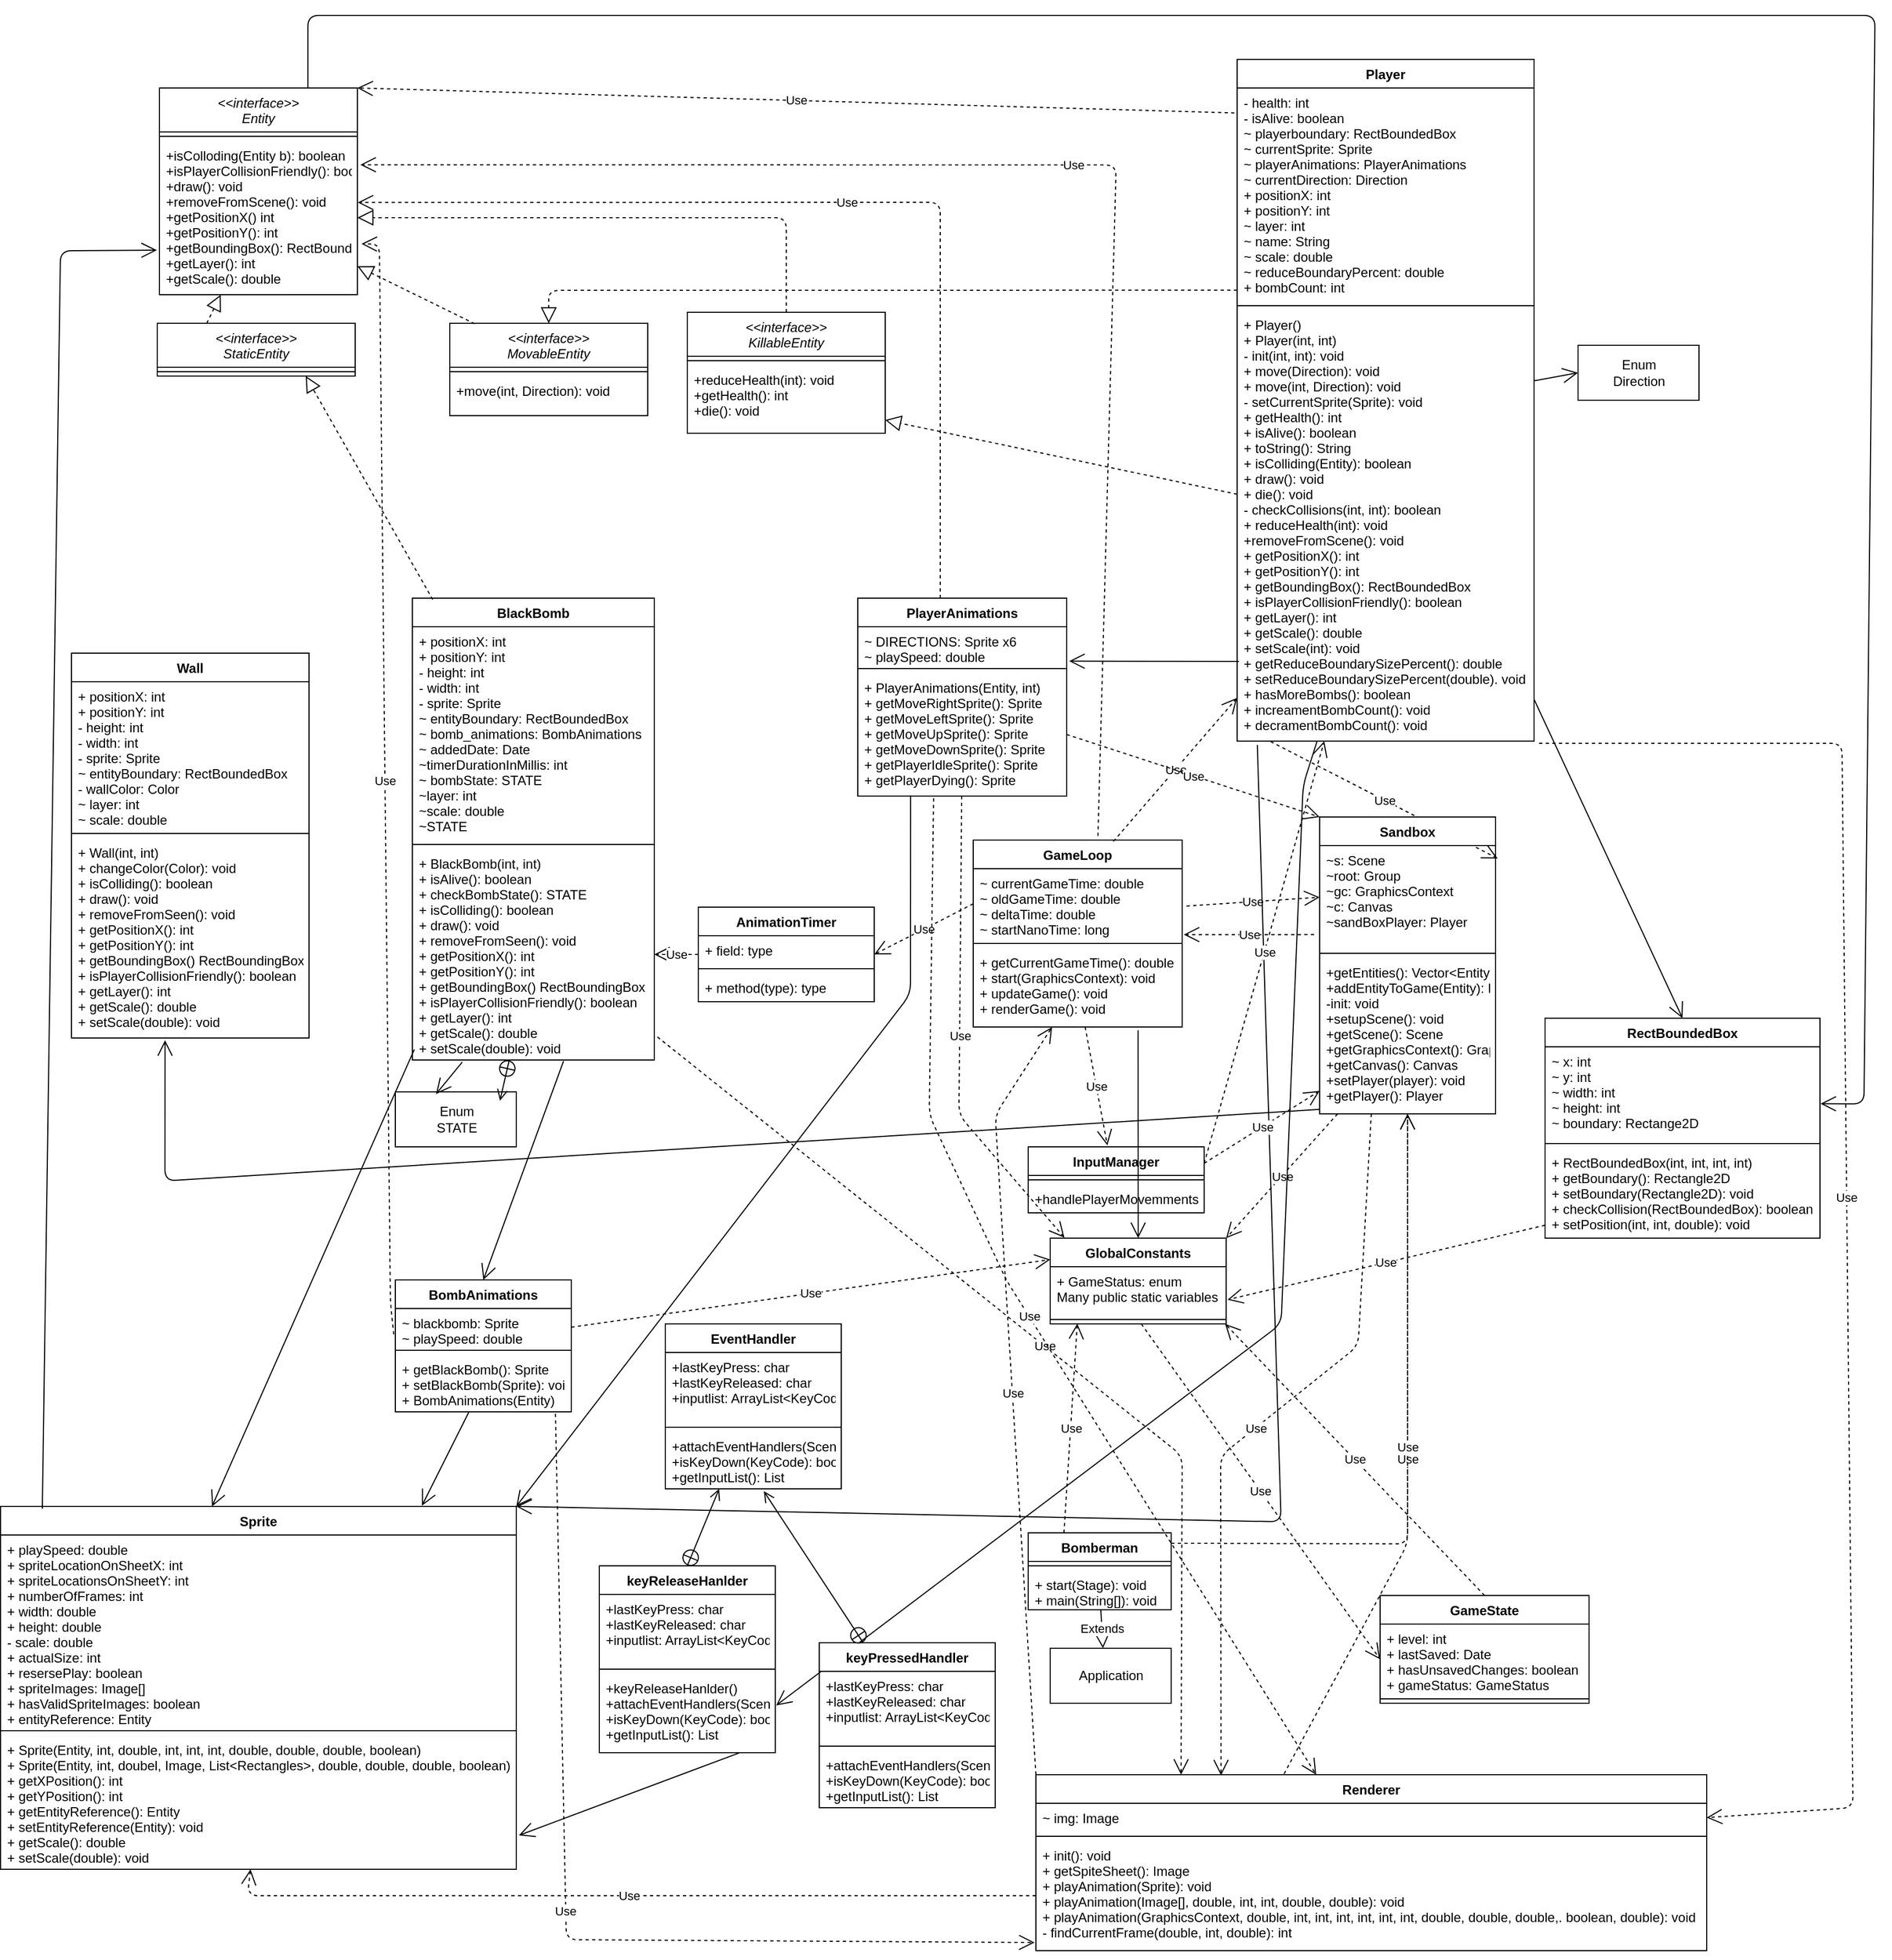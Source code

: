 <mxfile version="14.0.5" type="github">
  <diagram id="0eKhOtUCVPbXM_7ukMfv" name="Page-1">
    <mxGraphModel dx="2858" dy="2258" grid="1" gridSize="10" guides="1" tooltips="1" connect="1" arrows="1" fold="1" page="1" pageScale="1" pageWidth="827" pageHeight="1169" math="0" shadow="0">
      <root>
        <mxCell id="0" />
        <mxCell id="1" parent="0" />
        <mxCell id="uIsWyUHH1M8nKmppdKgK-1" value="GameLoop" style="swimlane;fontStyle=1;align=center;verticalAlign=top;childLayout=stackLayout;horizontal=1;startSize=26;horizontalStack=0;resizeParent=1;resizeParentMax=0;resizeLast=0;collapsible=1;marginBottom=0;" parent="1" vertex="1">
          <mxGeometry x="770" y="-200" width="190" height="170" as="geometry" />
        </mxCell>
        <mxCell id="uIsWyUHH1M8nKmppdKgK-2" value="~ currentGameTime: double&#xa;~ oldGameTime: double&#xa;~ deltaTime: double&#xa;~ startNanoTime: long" style="text;strokeColor=none;fillColor=none;align=left;verticalAlign=top;spacingLeft=4;spacingRight=4;overflow=hidden;rotatable=0;points=[[0,0.5],[1,0.5]];portConstraint=eastwest;" parent="uIsWyUHH1M8nKmppdKgK-1" vertex="1">
          <mxGeometry y="26" width="190" height="64" as="geometry" />
        </mxCell>
        <mxCell id="uIsWyUHH1M8nKmppdKgK-3" value="" style="line;strokeWidth=1;fillColor=none;align=left;verticalAlign=middle;spacingTop=-1;spacingLeft=3;spacingRight=3;rotatable=0;labelPosition=right;points=[];portConstraint=eastwest;" parent="uIsWyUHH1M8nKmppdKgK-1" vertex="1">
          <mxGeometry y="90" width="190" height="8" as="geometry" />
        </mxCell>
        <mxCell id="uIsWyUHH1M8nKmppdKgK-4" value="+ getCurrentGameTime(): double&#xa;+ start(GraphicsContext): void&#xa;+ updateGame(): void&#xa;+ renderGame(): void" style="text;strokeColor=none;fillColor=none;align=left;verticalAlign=top;spacingLeft=4;spacingRight=4;overflow=hidden;rotatable=0;points=[[0,0.5],[1,0.5]];portConstraint=eastwest;" parent="uIsWyUHH1M8nKmppdKgK-1" vertex="1">
          <mxGeometry y="98" width="190" height="72" as="geometry" />
        </mxCell>
        <mxCell id="uIsWyUHH1M8nKmppdKgK-5" value="GameState" style="swimlane;fontStyle=1;align=center;verticalAlign=top;childLayout=stackLayout;horizontal=1;startSize=26;horizontalStack=0;resizeParent=1;resizeParentMax=0;resizeLast=0;collapsible=1;marginBottom=0;" parent="1" vertex="1">
          <mxGeometry x="1140" y="487" width="190" height="98" as="geometry" />
        </mxCell>
        <mxCell id="uIsWyUHH1M8nKmppdKgK-6" value="+ level: int&#xa;+ lastSaved: Date&#xa;+ hasUnsavedChanges: boolean&#xa;+ gameStatus: GameStatus" style="text;strokeColor=none;fillColor=none;align=left;verticalAlign=top;spacingLeft=4;spacingRight=4;overflow=hidden;rotatable=0;points=[[0,0.5],[1,0.5]];portConstraint=eastwest;" parent="uIsWyUHH1M8nKmppdKgK-5" vertex="1">
          <mxGeometry y="26" width="190" height="64" as="geometry" />
        </mxCell>
        <mxCell id="uIsWyUHH1M8nKmppdKgK-7" value="" style="line;strokeWidth=1;fillColor=none;align=left;verticalAlign=middle;spacingTop=-1;spacingLeft=3;spacingRight=3;rotatable=0;labelPosition=right;points=[];portConstraint=eastwest;" parent="uIsWyUHH1M8nKmppdKgK-5" vertex="1">
          <mxGeometry y="90" width="190" height="8" as="geometry" />
        </mxCell>
        <mxCell id="uIsWyUHH1M8nKmppdKgK-9" value="Use" style="endArrow=open;endSize=12;dashed=1;html=1;entryX=0;entryY=0.5;entryDx=0;entryDy=0;" parent="1" source="uIsWyUHH1M8nKmppdKgK-46" target="uIsWyUHH1M8nKmppdKgK-6" edge="1">
          <mxGeometry width="160" relative="1" as="geometry">
            <mxPoint x="490" y="500" as="sourcePoint" />
            <mxPoint x="650" y="500" as="targetPoint" />
          </mxGeometry>
        </mxCell>
        <mxCell id="uIsWyUHH1M8nKmppdKgK-24" value="Use" style="endArrow=open;endSize=12;dashed=1;html=1;entryX=0.45;entryY=-0.023;entryDx=0;entryDy=0;entryPerimeter=0;" parent="1" source="uIsWyUHH1M8nKmppdKgK-4" target="uIsWyUHH1M8nKmppdKgK-20" edge="1">
          <mxGeometry width="160" relative="1" as="geometry">
            <mxPoint x="220" y="500" as="sourcePoint" />
            <mxPoint x="380" y="500" as="targetPoint" />
          </mxGeometry>
        </mxCell>
        <mxCell id="uIsWyUHH1M8nKmppdKgK-30" value="Use" style="endArrow=open;endSize=12;dashed=1;html=1;exitX=0.671;exitY=0.007;exitDx=0;exitDy=0;exitPerimeter=0;" parent="1" source="uIsWyUHH1M8nKmppdKgK-1" target="uIsWyUHH1M8nKmppdKgK-103" edge="1">
          <mxGeometry width="160" relative="1" as="geometry">
            <mxPoint x="900" y="-190" as="sourcePoint" />
            <mxPoint x="350" y="480" as="targetPoint" />
          </mxGeometry>
        </mxCell>
        <mxCell id="uIsWyUHH1M8nKmppdKgK-36" value="Use" style="endArrow=open;endSize=12;dashed=1;html=1;entryX=1.015;entryY=0.156;entryDx=0;entryDy=0;entryPerimeter=0;exitX=0.597;exitY=-0.022;exitDx=0;exitDy=0;exitPerimeter=0;" parent="1" source="uIsWyUHH1M8nKmppdKgK-1" target="E4PDZY1mrTkb0OTGXipR-4" edge="1">
          <mxGeometry width="160" relative="1" as="geometry">
            <mxPoint x="300" y="230" as="sourcePoint" />
            <mxPoint x="609" y="-31" as="targetPoint" />
            <Array as="points">
              <mxPoint x="900" y="-814" />
            </Array>
          </mxGeometry>
        </mxCell>
        <mxCell id="uIsWyUHH1M8nKmppdKgK-37" value="Use" style="endArrow=open;endSize=12;dashed=1;html=1;entryX=0;entryY=0.5;entryDx=0;entryDy=0;" parent="1" target="uIsWyUHH1M8nKmppdKgK-16" edge="1">
          <mxGeometry width="160" relative="1" as="geometry">
            <mxPoint x="964" y="-140" as="sourcePoint" />
            <mxPoint x="900" y="580" as="targetPoint" />
          </mxGeometry>
        </mxCell>
        <mxCell id="uIsWyUHH1M8nKmppdKgK-38" value="BlackBomb" style="swimlane;fontStyle=1;align=center;verticalAlign=top;childLayout=stackLayout;horizontal=1;startSize=26;horizontalStack=0;resizeParent=1;resizeParentMax=0;resizeLast=0;collapsible=1;marginBottom=0;" parent="1" vertex="1">
          <mxGeometry x="260" y="-420" width="220" height="420" as="geometry" />
        </mxCell>
        <mxCell id="uIsWyUHH1M8nKmppdKgK-39" value="+ positionX: int&#xa;+ positionY: int&#xa;- height: int&#xa;- width: int&#xa;- sprite: Sprite&#xa;~ entityBoundary: RectBoundedBox&#xa;~ bomb_animations: BombAnimations&#xa;~ addedDate: Date&#xa;~timerDurationInMillis: int&#xa;~ bombState: STATE&#xa;~layer: int&#xa;~scale: double&#xa;~STATE" style="text;strokeColor=none;fillColor=none;align=left;verticalAlign=top;spacingLeft=4;spacingRight=4;overflow=hidden;rotatable=0;points=[[0,0.5],[1,0.5]];portConstraint=eastwest;" parent="uIsWyUHH1M8nKmppdKgK-38" vertex="1">
          <mxGeometry y="26" width="220" height="194" as="geometry" />
        </mxCell>
        <mxCell id="uIsWyUHH1M8nKmppdKgK-40" value="" style="line;strokeWidth=1;fillColor=none;align=left;verticalAlign=middle;spacingTop=-1;spacingLeft=3;spacingRight=3;rotatable=0;labelPosition=right;points=[];portConstraint=eastwest;" parent="uIsWyUHH1M8nKmppdKgK-38" vertex="1">
          <mxGeometry y="220" width="220" height="8" as="geometry" />
        </mxCell>
        <mxCell id="uIsWyUHH1M8nKmppdKgK-41" value="+ BlackBomb(int, int)&#xa;+ isAlive(): boolean&#xa;+ checkBombState(): STATE&#xa;+ isColliding(): boolean&#xa;+ draw(): void&#xa;+ removeFromSeen(): void&#xa;+ getPositionX(): int&#xa;+ getPositionY(): int&#xa;+ getBoundingBox() RectBoundingBox&#xa;+ isPlayerCollisionFriendly(): boolean&#xa;+ getLayer(): int&#xa;+ getScale(): double&#xa;+ setScale(double): void" style="text;strokeColor=none;fillColor=none;align=left;verticalAlign=top;spacingLeft=4;spacingRight=4;overflow=hidden;rotatable=0;points=[[0,0.5],[1,0.5]];portConstraint=eastwest;" parent="uIsWyUHH1M8nKmppdKgK-38" vertex="1">
          <mxGeometry y="228" width="220" height="192" as="geometry" />
        </mxCell>
        <mxCell id="uIsWyUHH1M8nKmppdKgK-42" value="Use" style="endArrow=open;endSize=12;dashed=1;html=1;exitX=0;exitY=0.5;exitDx=0;exitDy=0;entryX=1;entryY=0.5;entryDx=0;entryDy=0;" parent="1" source="uIsWyUHH1M8nKmppdKgK-10" target="uIsWyUHH1M8nKmppdKgK-41" edge="1">
          <mxGeometry width="160" relative="1" as="geometry">
            <mxPoint x="80" y="540" as="sourcePoint" />
            <mxPoint x="240" y="540" as="targetPoint" />
          </mxGeometry>
        </mxCell>
        <mxCell id="uIsWyUHH1M8nKmppdKgK-55" value="Renderer" style="swimlane;fontStyle=1;align=center;verticalAlign=top;childLayout=stackLayout;horizontal=1;startSize=26;horizontalStack=0;resizeParent=1;resizeParentMax=0;resizeLast=0;collapsible=1;marginBottom=0;" parent="1" vertex="1">
          <mxGeometry x="827" y="650" width="610" height="160" as="geometry" />
        </mxCell>
        <mxCell id="uIsWyUHH1M8nKmppdKgK-56" value="~ img: Image" style="text;strokeColor=none;fillColor=none;align=left;verticalAlign=top;spacingLeft=4;spacingRight=4;overflow=hidden;rotatable=0;points=[[0,0.5],[1,0.5]];portConstraint=eastwest;" parent="uIsWyUHH1M8nKmppdKgK-55" vertex="1">
          <mxGeometry y="26" width="610" height="26" as="geometry" />
        </mxCell>
        <mxCell id="uIsWyUHH1M8nKmppdKgK-57" value="" style="line;strokeWidth=1;fillColor=none;align=left;verticalAlign=middle;spacingTop=-1;spacingLeft=3;spacingRight=3;rotatable=0;labelPosition=right;points=[];portConstraint=eastwest;" parent="uIsWyUHH1M8nKmppdKgK-55" vertex="1">
          <mxGeometry y="52" width="610" height="8" as="geometry" />
        </mxCell>
        <mxCell id="uIsWyUHH1M8nKmppdKgK-58" value="+ init(): void&#xa;+ getSpiteSheet(): Image&#xa;+ playAnimation(Sprite): void&#xa;+ playAnimation(Image[], double, int, int, double, double): void&#xa;+ playAnimation(GraphicsContext, double, int, int, int, int, int, int, double, double, double,. boolean, double): void&#xa;- findCurrentFrame(double, int, double): int" style="text;strokeColor=none;fillColor=none;align=left;verticalAlign=top;spacingLeft=4;spacingRight=4;overflow=hidden;rotatable=0;points=[[0,0.5],[1,0.5]];portConstraint=eastwest;" parent="uIsWyUHH1M8nKmppdKgK-55" vertex="1">
          <mxGeometry y="60" width="610" height="100" as="geometry" />
        </mxCell>
        <mxCell id="uIsWyUHH1M8nKmppdKgK-59" value="Use" style="endArrow=open;endSize=12;dashed=1;html=1;exitX=0.37;exitY=-0.005;exitDx=0;exitDy=0;exitPerimeter=0;" parent="1" source="uIsWyUHH1M8nKmppdKgK-55" target="uIsWyUHH1M8nKmppdKgK-18" edge="1">
          <mxGeometry width="160" relative="1" as="geometry">
            <mxPoint x="970" y="460" as="sourcePoint" />
            <mxPoint x="1130" y="460" as="targetPoint" />
            <Array as="points">
              <mxPoint x="1165" y="440" />
            </Array>
          </mxGeometry>
        </mxCell>
        <mxCell id="uIsWyUHH1M8nKmppdKgK-60" value="Use" style="endArrow=open;endSize=12;dashed=1;html=1;exitX=0;exitY=0;exitDx=0;exitDy=0;" parent="1" source="uIsWyUHH1M8nKmppdKgK-55" target="uIsWyUHH1M8nKmppdKgK-4" edge="1">
          <mxGeometry width="160" relative="1" as="geometry">
            <mxPoint x="310" y="700" as="sourcePoint" />
            <mxPoint x="470" y="700" as="targetPoint" />
            <Array as="points">
              <mxPoint x="790" y="50" />
            </Array>
          </mxGeometry>
        </mxCell>
        <mxCell id="uIsWyUHH1M8nKmppdKgK-61" value="Bomberman" style="swimlane;fontStyle=1;align=center;verticalAlign=top;childLayout=stackLayout;horizontal=1;startSize=26;horizontalStack=0;resizeParent=1;resizeParentMax=0;resizeLast=0;collapsible=1;marginBottom=0;" parent="1" vertex="1">
          <mxGeometry x="820" y="430" width="130" height="70" as="geometry" />
        </mxCell>
        <mxCell id="uIsWyUHH1M8nKmppdKgK-63" value="" style="line;strokeWidth=1;fillColor=none;align=left;verticalAlign=middle;spacingTop=-1;spacingLeft=3;spacingRight=3;rotatable=0;labelPosition=right;points=[];portConstraint=eastwest;" parent="uIsWyUHH1M8nKmppdKgK-61" vertex="1">
          <mxGeometry y="26" width="130" height="8" as="geometry" />
        </mxCell>
        <mxCell id="uIsWyUHH1M8nKmppdKgK-64" value="+ start(Stage): void&#xa;+ main(String[]): void" style="text;strokeColor=none;fillColor=none;align=left;verticalAlign=top;spacingLeft=4;spacingRight=4;overflow=hidden;rotatable=0;points=[[0,0.5],[1,0.5]];portConstraint=eastwest;" parent="uIsWyUHH1M8nKmppdKgK-61" vertex="1">
          <mxGeometry y="34" width="130" height="36" as="geometry" />
        </mxCell>
        <mxCell id="uIsWyUHH1M8nKmppdKgK-65" value="Application" style="html=1;" parent="1" vertex="1">
          <mxGeometry x="840" y="535" width="110" height="50" as="geometry" />
        </mxCell>
        <mxCell id="uIsWyUHH1M8nKmppdKgK-66" value="Extends" style="endArrow=block;endSize=16;endFill=0;html=1;" parent="1" source="uIsWyUHH1M8nKmppdKgK-64" edge="1">
          <mxGeometry width="160" relative="1" as="geometry">
            <mxPoint x="1050" y="200" as="sourcePoint" />
            <mxPoint x="888" y="535" as="targetPoint" />
          </mxGeometry>
        </mxCell>
        <mxCell id="uIsWyUHH1M8nKmppdKgK-67" value="Use" style="endArrow=open;endSize=12;dashed=1;html=1;exitX=1;exitY=0.135;exitDx=0;exitDy=0;exitPerimeter=0;" parent="1" source="uIsWyUHH1M8nKmppdKgK-61" target="uIsWyUHH1M8nKmppdKgK-18" edge="1">
          <mxGeometry width="160" relative="1" as="geometry">
            <mxPoint x="880" y="450" as="sourcePoint" />
            <mxPoint x="1040" y="450" as="targetPoint" />
            <Array as="points">
              <mxPoint x="1165" y="440" />
            </Array>
          </mxGeometry>
        </mxCell>
        <mxCell id="uIsWyUHH1M8nKmppdKgK-68" value="Use" style="endArrow=open;endSize=12;dashed=1;html=1;exitX=0.25;exitY=0;exitDx=0;exitDy=0;entryX=0.154;entryY=0.963;entryDx=0;entryDy=0;entryPerimeter=0;" parent="1" source="uIsWyUHH1M8nKmppdKgK-61" edge="1" target="uIsWyUHH1M8nKmppdKgK-46">
          <mxGeometry width="160" relative="1" as="geometry">
            <mxPoint x="990" y="400" as="sourcePoint" />
            <mxPoint x="870" y="260" as="targetPoint" />
          </mxGeometry>
        </mxCell>
        <mxCell id="uIsWyUHH1M8nKmppdKgK-69" value="BombAnimations" style="swimlane;fontStyle=1;align=center;verticalAlign=top;childLayout=stackLayout;horizontal=1;startSize=26;horizontalStack=0;resizeParent=1;resizeParentMax=0;resizeLast=0;collapsible=1;marginBottom=0;" parent="1" vertex="1">
          <mxGeometry x="244.5" y="200" width="160" height="120" as="geometry" />
        </mxCell>
        <mxCell id="uIsWyUHH1M8nKmppdKgK-70" value="~ blackbomb: Sprite&#xa;~ playSpeed: double" style="text;strokeColor=none;fillColor=none;align=left;verticalAlign=top;spacingLeft=4;spacingRight=4;overflow=hidden;rotatable=0;points=[[0,0.5],[1,0.5]];portConstraint=eastwest;" parent="uIsWyUHH1M8nKmppdKgK-69" vertex="1">
          <mxGeometry y="26" width="160" height="34" as="geometry" />
        </mxCell>
        <mxCell id="uIsWyUHH1M8nKmppdKgK-71" value="" style="line;strokeWidth=1;fillColor=none;align=left;verticalAlign=middle;spacingTop=-1;spacingLeft=3;spacingRight=3;rotatable=0;labelPosition=right;points=[];portConstraint=eastwest;" parent="uIsWyUHH1M8nKmppdKgK-69" vertex="1">
          <mxGeometry y="60" width="160" height="8" as="geometry" />
        </mxCell>
        <mxCell id="uIsWyUHH1M8nKmppdKgK-72" value="+ getBlackBomb(): Sprite&#xa;+ setBlackBomb(Sprite): void&#xa;+ BombAnimations(Entity)" style="text;strokeColor=none;fillColor=none;align=left;verticalAlign=top;spacingLeft=4;spacingRight=4;overflow=hidden;rotatable=0;points=[[0,0.5],[1,0.5]];portConstraint=eastwest;" parent="uIsWyUHH1M8nKmppdKgK-69" vertex="1">
          <mxGeometry y="68" width="160" height="52" as="geometry" />
        </mxCell>
        <mxCell id="uIsWyUHH1M8nKmppdKgK-73" value="Sprite" style="swimlane;fontStyle=1;align=center;verticalAlign=top;childLayout=stackLayout;horizontal=1;startSize=26;horizontalStack=0;resizeParent=1;resizeParentMax=0;resizeLast=0;collapsible=1;marginBottom=0;" parent="1" vertex="1">
          <mxGeometry x="-114.5" y="406" width="469" height="330" as="geometry" />
        </mxCell>
        <mxCell id="uIsWyUHH1M8nKmppdKgK-74" value="+ playSpeed: double&#xa;+ spriteLocationOnSheetX: int&#xa;+ spriteLocationsOnSheetY: int&#xa;+ numberOfFrames: int&#xa;+ width: double&#xa;+ height: double&#xa;- scale: double&#xa;+ actualSize: int&#xa;+ resersePlay: boolean&#xa;+ spriteImages: Image[]&#xa;+ hasValidSpriteImages: boolean&#xa;+ entityReference: Entity" style="text;strokeColor=none;fillColor=none;align=left;verticalAlign=top;spacingLeft=4;spacingRight=4;overflow=hidden;rotatable=0;points=[[0,0.5],[1,0.5]];portConstraint=eastwest;" parent="uIsWyUHH1M8nKmppdKgK-73" vertex="1">
          <mxGeometry y="26" width="469" height="174" as="geometry" />
        </mxCell>
        <mxCell id="uIsWyUHH1M8nKmppdKgK-75" value="" style="line;strokeWidth=1;fillColor=none;align=left;verticalAlign=middle;spacingTop=-1;spacingLeft=3;spacingRight=3;rotatable=0;labelPosition=right;points=[];portConstraint=eastwest;" parent="uIsWyUHH1M8nKmppdKgK-73" vertex="1">
          <mxGeometry y="200" width="469" height="8" as="geometry" />
        </mxCell>
        <mxCell id="uIsWyUHH1M8nKmppdKgK-76" value="+ Sprite(Entity, int, double, int, int, int, double, double, double, boolean)&#xa;+ Sprite(Entity, int, doubel, Image, List&lt;Rectangles&gt;, double, double, double, boolean)&#xa;+ getXPosition(): int&#xa;+ getYPosition(): int&#xa;+ getEntityReference(): Entity&#xa;+ setEntityReference(Entity): void&#xa;+ getScale(): double&#xa;+ setScale(double): void" style="text;strokeColor=none;fillColor=none;align=left;verticalAlign=top;spacingLeft=4;spacingRight=4;overflow=hidden;rotatable=0;points=[[0,0.5],[1,0.5]];portConstraint=eastwest;" parent="uIsWyUHH1M8nKmppdKgK-73" vertex="1">
          <mxGeometry y="208" width="469" height="122" as="geometry" />
        </mxCell>
        <mxCell id="uIsWyUHH1M8nKmppdKgK-77" value="Use" style="endArrow=open;endSize=12;dashed=1;html=1;exitX=0;exitY=0.5;exitDx=0;exitDy=0;" parent="1" source="uIsWyUHH1M8nKmppdKgK-58" target="uIsWyUHH1M8nKmppdKgK-76" edge="1">
          <mxGeometry width="160" relative="1" as="geometry">
            <mxPoint x="400" y="650" as="sourcePoint" />
            <mxPoint x="560" y="650" as="targetPoint" />
            <Array as="points">
              <mxPoint x="110" y="760" />
            </Array>
          </mxGeometry>
        </mxCell>
        <mxCell id="uIsWyUHH1M8nKmppdKgK-78" value="" style="endArrow=open;endFill=1;endSize=12;html=1;entryX=0.817;entryY=-0.002;entryDx=0;entryDy=0;entryPerimeter=0;" parent="1" source="uIsWyUHH1M8nKmppdKgK-72" target="uIsWyUHH1M8nKmppdKgK-73" edge="1">
          <mxGeometry width="160" relative="1" as="geometry">
            <mxPoint x="150" y="690" as="sourcePoint" />
            <mxPoint x="310" y="690" as="targetPoint" />
          </mxGeometry>
        </mxCell>
        <mxCell id="uIsWyUHH1M8nKmppdKgK-79" value="Use" style="endArrow=open;endSize=12;dashed=1;html=1;entryX=1.021;entryY=0.67;entryDx=0;entryDy=0;entryPerimeter=0;exitX=-0.009;exitY=0.691;exitDx=0;exitDy=0;exitPerimeter=0;" parent="1" source="uIsWyUHH1M8nKmppdKgK-70" target="E4PDZY1mrTkb0OTGXipR-4" edge="1">
          <mxGeometry width="160" relative="1" as="geometry">
            <mxPoint x="240" y="245" as="sourcePoint" />
            <mxPoint x="230" y="520" as="targetPoint" />
            <Array as="points">
              <mxPoint x="240" y="220" />
              <mxPoint x="230" y="-742" />
            </Array>
          </mxGeometry>
        </mxCell>
        <mxCell id="uIsWyUHH1M8nKmppdKgK-80" value="Use" style="endArrow=open;endSize=12;dashed=1;html=1;exitX=0.91;exitY=1.033;exitDx=0;exitDy=0;exitPerimeter=0;entryX=-0.002;entryY=0.926;entryDx=0;entryDy=0;entryPerimeter=0;" parent="1" source="uIsWyUHH1M8nKmppdKgK-72" target="uIsWyUHH1M8nKmppdKgK-58" edge="1">
          <mxGeometry width="160" relative="1" as="geometry">
            <mxPoint x="370" y="840" as="sourcePoint" />
            <mxPoint x="530" y="840" as="targetPoint" />
            <Array as="points">
              <mxPoint x="400" y="800" />
            </Array>
          </mxGeometry>
        </mxCell>
        <mxCell id="uIsWyUHH1M8nKmppdKgK-81" value="" style="endArrow=open;endFill=1;endSize=12;html=1;entryX=1;entryY=0;entryDx=0;entryDy=0;exitX=0.068;exitY=1.009;exitDx=0;exitDy=0;exitPerimeter=0;" parent="1" source="uIsWyUHH1M8nKmppdKgK-103" target="uIsWyUHH1M8nKmppdKgK-73" edge="1">
          <mxGeometry width="160" relative="1" as="geometry">
            <mxPoint x="190" y="490" as="sourcePoint" />
            <mxPoint x="350" y="490" as="targetPoint" />
            <Array as="points">
              <mxPoint x="1050" y="420" />
            </Array>
          </mxGeometry>
        </mxCell>
        <mxCell id="uIsWyUHH1M8nKmppdKgK-82" value="Use" style="endArrow=open;endSize=12;dashed=1;html=1;exitX=1;exitY=0.5;exitDx=0;exitDy=0;entryX=0;entryY=0.25;entryDx=0;entryDy=0;" parent="1" source="uIsWyUHH1M8nKmppdKgK-70" target="uIsWyUHH1M8nKmppdKgK-44" edge="1">
          <mxGeometry width="160" relative="1" as="geometry">
            <mxPoint x="20" y="700" as="sourcePoint" />
            <mxPoint x="180" y="700" as="targetPoint" />
          </mxGeometry>
        </mxCell>
        <mxCell id="uIsWyUHH1M8nKmppdKgK-83" value="PlayerAnimations" style="swimlane;fontStyle=1;align=center;verticalAlign=top;childLayout=stackLayout;horizontal=1;startSize=26;horizontalStack=0;resizeParent=1;resizeParentMax=0;resizeLast=0;collapsible=1;marginBottom=0;" parent="1" vertex="1">
          <mxGeometry x="665" y="-420" width="190" height="180" as="geometry" />
        </mxCell>
        <mxCell id="uIsWyUHH1M8nKmppdKgK-84" value="~ DIRECTIONS: Sprite x6&#xa;~ playSpeed: double&#xa;" style="text;strokeColor=none;fillColor=none;align=left;verticalAlign=top;spacingLeft=4;spacingRight=4;overflow=hidden;rotatable=0;points=[[0,0.5],[1,0.5]];portConstraint=eastwest;" parent="uIsWyUHH1M8nKmppdKgK-83" vertex="1">
          <mxGeometry y="26" width="190" height="34" as="geometry" />
        </mxCell>
        <mxCell id="uIsWyUHH1M8nKmppdKgK-85" value="" style="line;strokeWidth=1;fillColor=none;align=left;verticalAlign=middle;spacingTop=-1;spacingLeft=3;spacingRight=3;rotatable=0;labelPosition=right;points=[];portConstraint=eastwest;" parent="uIsWyUHH1M8nKmppdKgK-83" vertex="1">
          <mxGeometry y="60" width="190" height="8" as="geometry" />
        </mxCell>
        <mxCell id="uIsWyUHH1M8nKmppdKgK-86" value="+ PlayerAnimations(Entity, int)&#xa;+ getMoveRightSprite(): Sprite&#xa;+ getMoveLeftSprite(): Sprite&#xa;+ getMoveUpSprite(): Sprite&#xa;+ getMoveDownSprite(): Sprite&#xa;+ getPlayerIdleSprite(): Sprite&#xa;+ getPlayerDying(): Sprite" style="text;strokeColor=none;fillColor=none;align=left;verticalAlign=top;spacingLeft=4;spacingRight=4;overflow=hidden;rotatable=0;points=[[0,0.5],[1,0.5]];portConstraint=eastwest;" parent="uIsWyUHH1M8nKmppdKgK-83" vertex="1">
          <mxGeometry y="68" width="190" height="112" as="geometry" />
        </mxCell>
        <mxCell id="uIsWyUHH1M8nKmppdKgK-88" value="" style="endArrow=open;endFill=1;endSize=12;html=1;exitX=0.253;exitY=0.994;exitDx=0;exitDy=0;exitPerimeter=0;entryX=1;entryY=0;entryDx=0;entryDy=0;" parent="1" source="uIsWyUHH1M8nKmppdKgK-86" target="uIsWyUHH1M8nKmppdKgK-73" edge="1">
          <mxGeometry width="160" relative="1" as="geometry">
            <mxPoint x="550" y="910" as="sourcePoint" />
            <mxPoint x="710" y="910" as="targetPoint" />
            <Array as="points">
              <mxPoint x="713" y="-60" />
            </Array>
          </mxGeometry>
        </mxCell>
        <mxCell id="uIsWyUHH1M8nKmppdKgK-89" value="Use" style="endArrow=open;endSize=12;dashed=1;html=1;entryX=1;entryY=0;entryDx=0;entryDy=0;" parent="1" source="uIsWyUHH1M8nKmppdKgK-18" target="uIsWyUHH1M8nKmppdKgK-44" edge="1">
          <mxGeometry width="160" relative="1" as="geometry">
            <mxPoint x="970" y="810" as="sourcePoint" />
            <mxPoint x="1130" y="810" as="targetPoint" />
          </mxGeometry>
        </mxCell>
        <mxCell id="uIsWyUHH1M8nKmppdKgK-90" value="Use" style="endArrow=open;endSize=12;dashed=1;html=1;exitX=0.395;exitY=0;exitDx=0;exitDy=0;entryX=1.002;entryY=0.401;entryDx=0;entryDy=0;entryPerimeter=0;exitPerimeter=0;" parent="1" source="uIsWyUHH1M8nKmppdKgK-83" target="E4PDZY1mrTkb0OTGXipR-4" edge="1">
          <mxGeometry width="160" relative="1" as="geometry">
            <mxPoint x="570" y="910" as="sourcePoint" />
            <mxPoint x="135" y="143" as="targetPoint" />
            <Array as="points">
              <mxPoint x="740" y="-780" />
            </Array>
          </mxGeometry>
        </mxCell>
        <mxCell id="uIsWyUHH1M8nKmppdKgK-92" value="" style="endArrow=open;endFill=1;endSize=12;html=1;exitX=0.081;exitY=0.006;exitDx=0;exitDy=0;exitPerimeter=0;entryX=-0.013;entryY=0.711;entryDx=0;entryDy=0;entryPerimeter=0;" parent="1" source="uIsWyUHH1M8nKmppdKgK-73" target="E4PDZY1mrTkb0OTGXipR-4" edge="1">
          <mxGeometry width="160" relative="1" as="geometry">
            <mxPoint x="380" y="800" as="sourcePoint" />
            <mxPoint x="590" y="-30" as="targetPoint" />
            <Array as="points">
              <mxPoint x="-60" y="-736" />
            </Array>
          </mxGeometry>
        </mxCell>
        <mxCell id="uIsWyUHH1M8nKmppdKgK-93" value="Enum&lt;br&gt;Direction" style="html=1;" parent="1" vertex="1">
          <mxGeometry x="1320" y="-650" width="110" height="50" as="geometry" />
        </mxCell>
        <mxCell id="uIsWyUHH1M8nKmppdKgK-95" value="RectBoundedBox" style="swimlane;fontStyle=1;align=center;verticalAlign=top;childLayout=stackLayout;horizontal=1;startSize=26;horizontalStack=0;resizeParent=1;resizeParentMax=0;resizeLast=0;collapsible=1;marginBottom=0;" parent="1" vertex="1">
          <mxGeometry x="1290" y="-38" width="250" height="200" as="geometry" />
        </mxCell>
        <mxCell id="uIsWyUHH1M8nKmppdKgK-96" value="~ x: int&#xa;~ y: int&#xa;~ width: int&#xa;~ height: int&#xa;~ boundary: Rectange2D" style="text;strokeColor=none;fillColor=none;align=left;verticalAlign=top;spacingLeft=4;spacingRight=4;overflow=hidden;rotatable=0;points=[[0,0.5],[1,0.5]];portConstraint=eastwest;" parent="uIsWyUHH1M8nKmppdKgK-95" vertex="1">
          <mxGeometry y="26" width="250" height="84" as="geometry" />
        </mxCell>
        <mxCell id="uIsWyUHH1M8nKmppdKgK-97" value="" style="line;strokeWidth=1;fillColor=none;align=left;verticalAlign=middle;spacingTop=-1;spacingLeft=3;spacingRight=3;rotatable=0;labelPosition=right;points=[];portConstraint=eastwest;" parent="uIsWyUHH1M8nKmppdKgK-95" vertex="1">
          <mxGeometry y="110" width="250" height="8" as="geometry" />
        </mxCell>
        <mxCell id="uIsWyUHH1M8nKmppdKgK-98" value="+ RectBoundedBox(int, int, int, int)&#xa;+ getBoundary(): Rectangle2D&#xa;+ setBoundary(Rectangle2D): void&#xa;+ checkCollision(RectBoundedBox): boolean&#xa;+ setPosition(int, int, double): void" style="text;strokeColor=none;fillColor=none;align=left;verticalAlign=top;spacingLeft=4;spacingRight=4;overflow=hidden;rotatable=0;points=[[0,0.5],[1,0.5]];portConstraint=eastwest;" parent="uIsWyUHH1M8nKmppdKgK-95" vertex="1">
          <mxGeometry y="118" width="250" height="82" as="geometry" />
        </mxCell>
        <mxCell id="uIsWyUHH1M8nKmppdKgK-99" value="Use" style="endArrow=open;endSize=12;dashed=1;html=1;entryX=1.008;entryY=0.681;entryDx=0;entryDy=0;entryPerimeter=0;" parent="1" source="uIsWyUHH1M8nKmppdKgK-98" target="uIsWyUHH1M8nKmppdKgK-45" edge="1">
          <mxGeometry width="160" relative="1" as="geometry">
            <mxPoint x="1130" y="190" as="sourcePoint" />
            <mxPoint x="1290" y="190" as="targetPoint" />
          </mxGeometry>
        </mxCell>
        <mxCell id="uIsWyUHH1M8nKmppdKgK-100" value="Player" style="swimlane;fontStyle=1;align=center;verticalAlign=top;childLayout=stackLayout;horizontal=1;startSize=26;horizontalStack=0;resizeParent=1;resizeParentMax=0;resizeLast=0;collapsible=1;marginBottom=0;" parent="1" vertex="1">
          <mxGeometry x="1010" y="-910" width="270" height="620" as="geometry" />
        </mxCell>
        <mxCell id="uIsWyUHH1M8nKmppdKgK-101" value="- health: int&#xa;- isAlive: boolean&#xa;~ playerboundary: RectBoundedBox&#xa;~ currentSprite: Sprite&#xa;~ playerAnimations: PlayerAnimations&#xa;~ currentDirection: Direction&#xa;+ positionX: int&#xa;+ positionY: int&#xa;~ layer: int&#xa;~ name: String&#xa;~ scale: double&#xa;~ reduceBoundaryPercent: double&#xa;+ bombCount: int" style="text;strokeColor=none;fillColor=none;align=left;verticalAlign=top;spacingLeft=4;spacingRight=4;overflow=hidden;rotatable=0;points=[[0,0.5],[1,0.5]];portConstraint=eastwest;" parent="uIsWyUHH1M8nKmppdKgK-100" vertex="1">
          <mxGeometry y="26" width="270" height="194" as="geometry" />
        </mxCell>
        <mxCell id="uIsWyUHH1M8nKmppdKgK-102" value="" style="line;strokeWidth=1;fillColor=none;align=left;verticalAlign=middle;spacingTop=-1;spacingLeft=3;spacingRight=3;rotatable=0;labelPosition=right;points=[];portConstraint=eastwest;" parent="uIsWyUHH1M8nKmppdKgK-100" vertex="1">
          <mxGeometry y="220" width="270" height="8" as="geometry" />
        </mxCell>
        <mxCell id="uIsWyUHH1M8nKmppdKgK-103" value="+ Player()&#xa;+ Player(int, int)&#xa;- init(int, int): void&#xa;+ move(Direction): void&#xa;+ move(int, Direction): void&#xa;- setCurrentSprite(Sprite): void&#xa;+ getHealth(): int&#xa;+ isAlive(): boolean&#xa;+ toString(): String&#xa;+ isColliding(Entity): boolean&#xa;+ draw(): void&#xa;+ die(): void&#xa;- checkCollisions(int, int): boolean&#xa;+ reduceHealth(int): void&#xa;+removeFromScene(): void&#xa;+ getPositionX(): int&#xa;+ getPositionY(): int&#xa;+ getBoundingBox(): RectBoundedBox&#xa;+ isPlayerCollisionFriendly(): boolean&#xa;+ getLayer(): int&#xa;+ getScale(): double&#xa;+ setScale(int): void&#xa;+ getReduceBoundarySizePercent(): double&#xa;+ setReduceBoundarySizePercent(double). void&#xa;+ hasMoreBombs(): boolean&#xa;+ increamentBombCount(): void&#xa;+ decramentBombCount(): void" style="text;strokeColor=none;fillColor=none;align=left;verticalAlign=top;spacingLeft=4;spacingRight=4;overflow=hidden;rotatable=0;points=[[0,0.5],[1,0.5]];portConstraint=eastwest;" parent="uIsWyUHH1M8nKmppdKgK-100" vertex="1">
          <mxGeometry y="228" width="270" height="392" as="geometry" />
        </mxCell>
        <mxCell id="uIsWyUHH1M8nKmppdKgK-107" value="" style="endArrow=block;dashed=1;endFill=0;endSize=12;html=1;" parent="1" source="uIsWyUHH1M8nKmppdKgK-103" target="E4PDZY1mrTkb0OTGXipR-8" edge="1">
          <mxGeometry width="160" relative="1" as="geometry">
            <mxPoint x="786" y="-548" as="sourcePoint" />
            <mxPoint x="670" y="-180" as="targetPoint" />
          </mxGeometry>
        </mxCell>
        <mxCell id="uIsWyUHH1M8nKmppdKgK-108" value="" style="endArrow=block;dashed=1;endFill=0;endSize=12;html=1;exitX=0;exitY=0.948;exitDx=0;exitDy=0;entryX=0.5;entryY=0;entryDx=0;entryDy=0;exitPerimeter=0;" parent="1" source="uIsWyUHH1M8nKmppdKgK-101" target="E4PDZY1mrTkb0OTGXipR-11" edge="1">
          <mxGeometry width="160" relative="1" as="geometry">
            <mxPoint x="710" y="-410" as="sourcePoint" />
            <mxPoint x="384" y="-680" as="targetPoint" />
            <Array as="points">
              <mxPoint x="384" y="-700" />
            </Array>
          </mxGeometry>
        </mxCell>
        <mxCell id="uIsWyUHH1M8nKmppdKgK-109" value="" style="endArrow=open;endFill=1;endSize=12;html=1;entryX=0.5;entryY=0;entryDx=0;entryDy=0;exitX=1;exitY=0.903;exitDx=0;exitDy=0;exitPerimeter=0;" parent="1" source="uIsWyUHH1M8nKmppdKgK-103" target="uIsWyUHH1M8nKmppdKgK-95" edge="1">
          <mxGeometry width="160" relative="1" as="geometry">
            <mxPoint x="690" y="-140" as="sourcePoint" />
            <mxPoint x="850" y="-140" as="targetPoint" />
          </mxGeometry>
        </mxCell>
        <mxCell id="uIsWyUHH1M8nKmppdKgK-110" value="" style="endArrow=open;endFill=1;endSize=12;html=1;exitX=0.795;exitY=1.001;exitDx=0;exitDy=0;exitPerimeter=0;entryX=1.005;entryY=0.747;entryDx=0;entryDy=0;entryPerimeter=0;" parent="1" source="E4PDZY1mrTkb0OTGXipR-36" target="uIsWyUHH1M8nKmppdKgK-76" edge="1">
          <mxGeometry width="160" relative="1" as="geometry">
            <mxPoint x="620" y="-40" as="sourcePoint" />
            <mxPoint x="780" y="-40" as="targetPoint" />
          </mxGeometry>
        </mxCell>
        <mxCell id="uIsWyUHH1M8nKmppdKgK-111" value="" style="endArrow=open;endFill=1;endSize=12;html=1;exitX=0.006;exitY=0.815;exitDx=0;exitDy=0;exitPerimeter=0;entryX=1.012;entryY=0.92;entryDx=0;entryDy=0;entryPerimeter=0;" parent="1" source="uIsWyUHH1M8nKmppdKgK-103" target="uIsWyUHH1M8nKmppdKgK-84" edge="1">
          <mxGeometry width="160" relative="1" as="geometry">
            <mxPoint x="1190" y="520" as="sourcePoint" />
            <mxPoint x="1350" y="520" as="targetPoint" />
          </mxGeometry>
        </mxCell>
        <mxCell id="uIsWyUHH1M8nKmppdKgK-112" value="" style="endArrow=open;endFill=1;endSize=12;html=1;entryX=0;entryY=0.5;entryDx=0;entryDy=0;exitX=1.001;exitY=0.164;exitDx=0;exitDy=0;exitPerimeter=0;" parent="1" source="uIsWyUHH1M8nKmppdKgK-103" target="uIsWyUHH1M8nKmppdKgK-93" edge="1">
          <mxGeometry width="160" relative="1" as="geometry">
            <mxPoint x="780" y="30" as="sourcePoint" />
            <mxPoint x="940" y="30" as="targetPoint" />
          </mxGeometry>
        </mxCell>
        <mxCell id="uIsWyUHH1M8nKmppdKgK-113" value="Use" style="endArrow=open;endSize=12;dashed=1;html=1;exitX=1.017;exitY=1.005;exitDx=0;exitDy=0;exitPerimeter=0;entryX=1;entryY=0.5;entryDx=0;entryDy=0;" parent="1" source="uIsWyUHH1M8nKmppdKgK-103" target="uIsWyUHH1M8nKmppdKgK-56" edge="1">
          <mxGeometry width="160" relative="1" as="geometry">
            <mxPoint x="1300" y="550" as="sourcePoint" />
            <mxPoint x="1460" y="550" as="targetPoint" />
            <Array as="points">
              <mxPoint x="1560" y="-288" />
              <mxPoint x="1570" y="680" />
            </Array>
          </mxGeometry>
        </mxCell>
        <mxCell id="uIsWyUHH1M8nKmppdKgK-114" value="Use" style="endArrow=open;endSize=12;dashed=1;html=1;exitX=0.113;exitY=1.001;exitDx=0;exitDy=0;exitPerimeter=0;entryX=1.012;entryY=0.14;entryDx=0;entryDy=0;entryPerimeter=0;" parent="1" source="uIsWyUHH1M8nKmppdKgK-103" target="uIsWyUHH1M8nKmppdKgK-15" edge="1">
          <mxGeometry width="160" relative="1" as="geometry">
            <mxPoint x="1290" y="530" as="sourcePoint" />
            <mxPoint x="1450" y="530" as="targetPoint" />
          </mxGeometry>
        </mxCell>
        <mxCell id="uIsWyUHH1M8nKmppdKgK-115" value="Use" style="endArrow=open;endSize=12;dashed=1;html=1;entryX=1;entryY=0;entryDx=0;entryDy=0;exitX=-0.009;exitY=0.117;exitDx=0;exitDy=0;exitPerimeter=0;" parent="1" source="uIsWyUHH1M8nKmppdKgK-101" target="E4PDZY1mrTkb0OTGXipR-1" edge="1">
          <mxGeometry width="160" relative="1" as="geometry">
            <mxPoint x="780" y="-890" as="sourcePoint" />
            <mxPoint x="1370" y="500" as="targetPoint" />
          </mxGeometry>
        </mxCell>
        <mxCell id="uIsWyUHH1M8nKmppdKgK-117" value="" style="endArrow=block;dashed=1;endFill=0;endSize=12;html=1;exitX=0.084;exitY=0.003;exitDx=0;exitDy=0;exitPerimeter=0;entryX=0.75;entryY=1;entryDx=0;entryDy=0;" parent="1" source="uIsWyUHH1M8nKmppdKgK-38" target="E4PDZY1mrTkb0OTGXipR-16" edge="1">
          <mxGeometry width="160" relative="1" as="geometry">
            <mxPoint x="90" y="10" as="sourcePoint" />
            <mxPoint x="208" y="-475.509" as="targetPoint" />
          </mxGeometry>
        </mxCell>
        <mxCell id="uIsWyUHH1M8nKmppdKgK-118" value="Enum&lt;br&gt;STATE" style="html=1;" parent="1" vertex="1">
          <mxGeometry x="244.5" y="29" width="110" height="50" as="geometry" />
        </mxCell>
        <mxCell id="uIsWyUHH1M8nKmppdKgK-119" value="" style="endArrow=open;startArrow=circlePlus;endFill=0;startFill=0;endSize=8;html=1;entryX=0.865;entryY=0.16;entryDx=0;entryDy=0;entryPerimeter=0;" parent="1" source="uIsWyUHH1M8nKmppdKgK-41" target="uIsWyUHH1M8nKmppdKgK-118" edge="1">
          <mxGeometry width="160" relative="1" as="geometry">
            <mxPoint x="10" y="260" as="sourcePoint" />
            <mxPoint x="170" y="260" as="targetPoint" />
          </mxGeometry>
        </mxCell>
        <mxCell id="uIsWyUHH1M8nKmppdKgK-120" value="" style="endArrow=open;endFill=1;endSize=12;html=1;exitX=0.008;exitY=0.95;exitDx=0;exitDy=0;exitPerimeter=0;entryX=0.41;entryY=0;entryDx=0;entryDy=0;entryPerimeter=0;" parent="1" source="uIsWyUHH1M8nKmppdKgK-41" target="uIsWyUHH1M8nKmppdKgK-73" edge="1">
          <mxGeometry width="160" relative="1" as="geometry">
            <mxPoint x="400" y="10" as="sourcePoint" />
            <mxPoint x="560" y="10" as="targetPoint" />
          </mxGeometry>
        </mxCell>
        <mxCell id="uIsWyUHH1M8nKmppdKgK-122" value="" style="endArrow=open;endFill=1;endSize=12;html=1;exitX=0.625;exitY=1.005;exitDx=0;exitDy=0;exitPerimeter=0;entryX=0.5;entryY=0;entryDx=0;entryDy=0;" parent="1" source="uIsWyUHH1M8nKmppdKgK-41" target="uIsWyUHH1M8nKmppdKgK-69" edge="1">
          <mxGeometry width="160" relative="1" as="geometry">
            <mxPoint x="290" y="40" as="sourcePoint" />
            <mxPoint x="450" y="40" as="targetPoint" />
          </mxGeometry>
        </mxCell>
        <mxCell id="uIsWyUHH1M8nKmppdKgK-123" value="" style="endArrow=open;endFill=1;endSize=12;html=1;exitX=0.206;exitY=1.01;exitDx=0;exitDy=0;exitPerimeter=0;entryX=0.336;entryY=0.04;entryDx=0;entryDy=0;entryPerimeter=0;" parent="1" source="uIsWyUHH1M8nKmppdKgK-41" target="uIsWyUHH1M8nKmppdKgK-118" edge="1">
          <mxGeometry width="160" relative="1" as="geometry">
            <mxPoint x="30" y="120" as="sourcePoint" />
            <mxPoint x="190" y="120" as="targetPoint" />
          </mxGeometry>
        </mxCell>
        <mxCell id="uIsWyUHH1M8nKmppdKgK-124" value="Use" style="endArrow=open;endSize=12;dashed=1;html=1;exitX=1.013;exitY=0.891;exitDx=0;exitDy=0;exitPerimeter=0;" parent="1" source="uIsWyUHH1M8nKmppdKgK-41" edge="1">
          <mxGeometry width="160" relative="1" as="geometry">
            <mxPoint x="260" y="10" as="sourcePoint" />
            <mxPoint x="959" y="650" as="targetPoint" />
            <Array as="points">
              <mxPoint x="960" y="360" />
            </Array>
          </mxGeometry>
        </mxCell>
        <mxCell id="uIsWyUHH1M8nKmppdKgK-125" value="Wall" style="swimlane;fontStyle=1;align=center;verticalAlign=top;childLayout=stackLayout;horizontal=1;startSize=26;horizontalStack=0;resizeParent=1;resizeParentMax=0;resizeLast=0;collapsible=1;marginBottom=0;" parent="1" vertex="1">
          <mxGeometry x="-50" y="-370" width="216" height="350" as="geometry" />
        </mxCell>
        <mxCell id="uIsWyUHH1M8nKmppdKgK-126" value="+ positionX: int&#xa;+ positionY: int&#xa;- height: int&#xa;- width: int&#xa;- sprite: Sprite&#xa;~ entityBoundary: RectBoundedBox&#xa;- wallColor: Color&#xa;~ layer: int&#xa;~ scale: double" style="text;strokeColor=none;fillColor=none;align=left;verticalAlign=top;spacingLeft=4;spacingRight=4;overflow=hidden;rotatable=0;points=[[0,0.5],[1,0.5]];portConstraint=eastwest;" parent="uIsWyUHH1M8nKmppdKgK-125" vertex="1">
          <mxGeometry y="26" width="216" height="134" as="geometry" />
        </mxCell>
        <mxCell id="uIsWyUHH1M8nKmppdKgK-127" value="" style="line;strokeWidth=1;fillColor=none;align=left;verticalAlign=middle;spacingTop=-1;spacingLeft=3;spacingRight=3;rotatable=0;labelPosition=right;points=[];portConstraint=eastwest;" parent="uIsWyUHH1M8nKmppdKgK-125" vertex="1">
          <mxGeometry y="160" width="216" height="8" as="geometry" />
        </mxCell>
        <mxCell id="uIsWyUHH1M8nKmppdKgK-128" value="+ Wall(int, int)&#xa;+ changeColor(Color): void&#xa;+ isColliding(): boolean&#xa;+ draw(): void&#xa;+ removeFromSeen(): void&#xa;+ getPositionX(): int&#xa;+ getPositionY(): int&#xa;+ getBoundingBox() RectBoundingBox&#xa;+ isPlayerCollisionFriendly(): boolean&#xa;+ getLayer(): int&#xa;+ getScale(): double&#xa;+ setScale(double): void" style="text;strokeColor=none;fillColor=none;align=left;verticalAlign=top;spacingLeft=4;spacingRight=4;overflow=hidden;rotatable=0;points=[[0,0.5],[1,0.5]];portConstraint=eastwest;" parent="uIsWyUHH1M8nKmppdKgK-125" vertex="1">
          <mxGeometry y="168" width="216" height="182" as="geometry" />
        </mxCell>
        <mxCell id="7ZENvp5Visl-uivUpqY_-2" value="Use" style="endArrow=open;endSize=12;dashed=1;html=1;exitX=-0.031;exitY=0.861;exitDx=0;exitDy=0;exitPerimeter=0;entryX=1.008;entryY=0.937;entryDx=0;entryDy=0;entryPerimeter=0;" parent="1" source="uIsWyUHH1M8nKmppdKgK-16" target="uIsWyUHH1M8nKmppdKgK-2" edge="1">
          <mxGeometry width="160" relative="1" as="geometry">
            <mxPoint x="610" y="550" as="sourcePoint" />
            <mxPoint x="770" y="550" as="targetPoint" />
          </mxGeometry>
        </mxCell>
        <mxCell id="7ZENvp5Visl-uivUpqY_-3" value="Use" style="endArrow=open;endSize=12;dashed=1;html=1;entryX=0.276;entryY=0.004;entryDx=0;entryDy=0;entryPerimeter=0;" parent="1" source="uIsWyUHH1M8nKmppdKgK-18" target="uIsWyUHH1M8nKmppdKgK-55" edge="1">
          <mxGeometry width="160" relative="1" as="geometry">
            <mxPoint x="610" y="560" as="sourcePoint" />
            <mxPoint x="980" y="650" as="targetPoint" />
            <Array as="points">
              <mxPoint x="1132" y="49" />
              <mxPoint x="1120" y="260" />
              <mxPoint x="995" y="360" />
            </Array>
          </mxGeometry>
        </mxCell>
        <mxCell id="E4PDZY1mrTkb0OTGXipR-1" value="&lt;&lt;interface&gt;&gt;&#xa;Entity" style="swimlane;fontStyle=2;align=center;verticalAlign=top;childLayout=stackLayout;horizontal=1;startSize=40;horizontalStack=0;resizeParent=1;resizeParentMax=0;resizeLast=0;collapsible=1;marginBottom=0;" parent="1" vertex="1">
          <mxGeometry x="30" y="-884" width="180" height="188" as="geometry" />
        </mxCell>
        <mxCell id="E4PDZY1mrTkb0OTGXipR-3" value="" style="line;strokeWidth=1;fillColor=none;align=left;verticalAlign=middle;spacingTop=-1;spacingLeft=3;spacingRight=3;rotatable=0;labelPosition=right;points=[];portConstraint=eastwest;" parent="E4PDZY1mrTkb0OTGXipR-1" vertex="1">
          <mxGeometry y="40" width="180" height="8" as="geometry" />
        </mxCell>
        <mxCell id="E4PDZY1mrTkb0OTGXipR-4" value="+isColloding(Entity b): boolean&#xa;+isPlayerCollisionFriendly(): boolean&#xa;+draw(): void&#xa;+removeFromScene(): void&#xa;+getPositionX() int&#xa;+getPositionY(): int&#xa;+getBoundingBox(): RectBoundedBox&#xa;+getLayer(): int&#xa;+getScale(): double" style="text;strokeColor=none;fillColor=none;align=left;verticalAlign=top;spacingLeft=4;spacingRight=4;overflow=hidden;rotatable=0;points=[[0,0.5],[1,0.5]];portConstraint=eastwest;" parent="E4PDZY1mrTkb0OTGXipR-1" vertex="1">
          <mxGeometry y="48" width="180" height="140" as="geometry" />
        </mxCell>
        <mxCell id="E4PDZY1mrTkb0OTGXipR-6" value="&lt;&lt;interface&gt;&gt;&#xa;KillableEntity" style="swimlane;fontStyle=2;align=center;verticalAlign=top;childLayout=stackLayout;horizontal=1;startSize=40;horizontalStack=0;resizeParent=1;resizeParentMax=0;resizeLast=0;collapsible=1;marginBottom=0;" parent="1" vertex="1">
          <mxGeometry x="510" y="-680" width="180" height="110" as="geometry" />
        </mxCell>
        <mxCell id="E4PDZY1mrTkb0OTGXipR-7" value="" style="line;strokeWidth=1;fillColor=none;align=left;verticalAlign=middle;spacingTop=-1;spacingLeft=3;spacingRight=3;rotatable=0;labelPosition=right;points=[];portConstraint=eastwest;" parent="E4PDZY1mrTkb0OTGXipR-6" vertex="1">
          <mxGeometry y="40" width="180" height="8" as="geometry" />
        </mxCell>
        <mxCell id="E4PDZY1mrTkb0OTGXipR-8" value="+reduceHealth(int): void&#xa;+getHealth(): int&#xa;+die(): void" style="text;strokeColor=none;fillColor=none;align=left;verticalAlign=top;spacingLeft=4;spacingRight=4;overflow=hidden;rotatable=0;points=[[0,0.5],[1,0.5]];portConstraint=eastwest;" parent="E4PDZY1mrTkb0OTGXipR-6" vertex="1">
          <mxGeometry y="48" width="180" height="62" as="geometry" />
        </mxCell>
        <mxCell id="E4PDZY1mrTkb0OTGXipR-10" value="" style="endArrow=block;dashed=1;endFill=0;endSize=12;html=1;exitX=0.5;exitY=0;exitDx=0;exitDy=0;" parent="1" source="E4PDZY1mrTkb0OTGXipR-6" target="E4PDZY1mrTkb0OTGXipR-4" edge="1">
          <mxGeometry width="160" relative="1" as="geometry">
            <mxPoint x="626" y="-250" as="sourcePoint" />
            <mxPoint x="333.78" y="-336.647" as="targetPoint" />
            <Array as="points">
              <mxPoint x="600" y="-766" />
            </Array>
          </mxGeometry>
        </mxCell>
        <mxCell id="E4PDZY1mrTkb0OTGXipR-11" value="&lt;&lt;interface&gt;&gt;&#xa;MovableEntity" style="swimlane;fontStyle=2;align=center;verticalAlign=top;childLayout=stackLayout;horizontal=1;startSize=40;horizontalStack=0;resizeParent=1;resizeParentMax=0;resizeLast=0;collapsible=1;marginBottom=0;" parent="1" vertex="1">
          <mxGeometry x="294" y="-670" width="180" height="84" as="geometry" />
        </mxCell>
        <mxCell id="E4PDZY1mrTkb0OTGXipR-12" value="" style="line;strokeWidth=1;fillColor=none;align=left;verticalAlign=middle;spacingTop=-1;spacingLeft=3;spacingRight=3;rotatable=0;labelPosition=right;points=[];portConstraint=eastwest;" parent="E4PDZY1mrTkb0OTGXipR-11" vertex="1">
          <mxGeometry y="40" width="180" height="8" as="geometry" />
        </mxCell>
        <mxCell id="E4PDZY1mrTkb0OTGXipR-13" value="+move(int, Direction): void" style="text;strokeColor=none;fillColor=none;align=left;verticalAlign=top;spacingLeft=4;spacingRight=4;overflow=hidden;rotatable=0;points=[[0,0.5],[1,0.5]];portConstraint=eastwest;" parent="E4PDZY1mrTkb0OTGXipR-11" vertex="1">
          <mxGeometry y="48" width="180" height="36" as="geometry" />
        </mxCell>
        <mxCell id="E4PDZY1mrTkb0OTGXipR-15" value="" style="endArrow=block;dashed=1;endFill=0;endSize=12;html=1;exitX=0.126;exitY=0.005;exitDx=0;exitDy=0;exitPerimeter=0;" parent="1" source="E4PDZY1mrTkb0OTGXipR-11" target="E4PDZY1mrTkb0OTGXipR-4" edge="1">
          <mxGeometry width="160" relative="1" as="geometry">
            <mxPoint x="1076.22" y="-234.968" as="sourcePoint" />
            <mxPoint x="820" y="-281.615" as="targetPoint" />
          </mxGeometry>
        </mxCell>
        <mxCell id="E4PDZY1mrTkb0OTGXipR-16" value="&lt;&lt;interface&gt;&gt;&#xa;StaticEntity" style="swimlane;fontStyle=2;align=center;verticalAlign=top;childLayout=stackLayout;horizontal=1;startSize=40;horizontalStack=0;resizeParent=1;resizeParentMax=0;resizeLast=0;collapsible=1;marginBottom=0;" parent="1" vertex="1">
          <mxGeometry x="28" y="-670" width="180" height="48" as="geometry" />
        </mxCell>
        <mxCell id="E4PDZY1mrTkb0OTGXipR-17" value="" style="line;strokeWidth=1;fillColor=none;align=left;verticalAlign=middle;spacingTop=-1;spacingLeft=3;spacingRight=3;rotatable=0;labelPosition=right;points=[];portConstraint=eastwest;" parent="E4PDZY1mrTkb0OTGXipR-16" vertex="1">
          <mxGeometry y="40" width="180" height="8" as="geometry" />
        </mxCell>
        <mxCell id="E4PDZY1mrTkb0OTGXipR-19" value="" style="endArrow=block;dashed=1;endFill=0;endSize=12;html=1;exitX=0.25;exitY=0;exitDx=0;exitDy=0;" parent="1" source="E4PDZY1mrTkb0OTGXipR-16" target="E4PDZY1mrTkb0OTGXipR-4" edge="1">
          <mxGeometry width="160" relative="1" as="geometry">
            <mxPoint x="517.12" y="-350.176" as="sourcePoint" />
            <mxPoint x="560" y="-200" as="targetPoint" />
          </mxGeometry>
        </mxCell>
        <mxCell id="E4PDZY1mrTkb0OTGXipR-21" value="Use" style="endArrow=open;endSize=12;dashed=1;html=1;exitX=1;exitY=0.25;exitDx=0;exitDy=0;" parent="1" source="uIsWyUHH1M8nKmppdKgK-20" target="uIsWyUHH1M8nKmppdKgK-103" edge="1">
          <mxGeometry width="160" relative="1" as="geometry">
            <mxPoint x="620" y="930" as="sourcePoint" />
            <mxPoint x="551.76" y="81.704" as="targetPoint" />
            <Array as="points" />
          </mxGeometry>
        </mxCell>
        <mxCell id="uIsWyUHH1M8nKmppdKgK-15" value="Sandbox" style="swimlane;fontStyle=1;align=center;verticalAlign=top;childLayout=stackLayout;horizontal=1;startSize=26;horizontalStack=0;resizeParent=1;resizeParentMax=0;resizeLast=0;collapsible=1;marginBottom=0;" parent="1" vertex="1">
          <mxGeometry x="1085" y="-221" width="160" height="270" as="geometry" />
        </mxCell>
        <mxCell id="uIsWyUHH1M8nKmppdKgK-16" value="~s: Scene&#xa;~root: Group&#xa;~gc: GraphicsContext&#xa;~c: Canvas&#xa;~sandBoxPlayer: Player&#xa;" style="text;strokeColor=none;fillColor=none;align=left;verticalAlign=top;spacingLeft=4;spacingRight=4;overflow=hidden;rotatable=0;points=[[0,0.5],[1,0.5]];portConstraint=eastwest;" parent="uIsWyUHH1M8nKmppdKgK-15" vertex="1">
          <mxGeometry y="26" width="160" height="94" as="geometry" />
        </mxCell>
        <mxCell id="uIsWyUHH1M8nKmppdKgK-17" value="" style="line;strokeWidth=1;fillColor=none;align=left;verticalAlign=middle;spacingTop=-1;spacingLeft=3;spacingRight=3;rotatable=0;labelPosition=right;points=[];portConstraint=eastwest;" parent="uIsWyUHH1M8nKmppdKgK-15" vertex="1">
          <mxGeometry y="120" width="160" height="8" as="geometry" />
        </mxCell>
        <mxCell id="uIsWyUHH1M8nKmppdKgK-18" value="+getEntities(): Vector&lt;Entity&gt;&#xa;+addEntityToGame(Entity): boolean&#xa;-init: void&#xa;+setupScene(): void&#xa;+getScene(): Scene&#xa;+getGraphicsContext(): GraphicsContext&#xa;+getCanvas(): Canvas&#xa;+setPlayer(player): void&#xa;+getPlayer(): Player&#xa;" style="text;strokeColor=none;fillColor=none;align=left;verticalAlign=top;spacingLeft=4;spacingRight=4;overflow=hidden;rotatable=0;points=[[0,0.5],[1,0.5]];portConstraint=eastwest;" parent="uIsWyUHH1M8nKmppdKgK-15" vertex="1">
          <mxGeometry y="128" width="160" height="142" as="geometry" />
        </mxCell>
        <mxCell id="E4PDZY1mrTkb0OTGXipR-27" value="Use" style="endArrow=open;endSize=12;dashed=1;html=1;exitX=1;exitY=0.5;exitDx=0;exitDy=0;entryX=0;entryY=0;entryDx=0;entryDy=0;" parent="1" source="uIsWyUHH1M8nKmppdKgK-86" target="uIsWyUHH1M8nKmppdKgK-15" edge="1">
          <mxGeometry width="160" relative="1" as="geometry">
            <mxPoint x="730" y="-370" as="sourcePoint" />
            <mxPoint x="1100" y="-200" as="targetPoint" />
          </mxGeometry>
        </mxCell>
        <mxCell id="uIsWyUHH1M8nKmppdKgK-20" value="InputManager" style="swimlane;fontStyle=1;align=center;verticalAlign=top;childLayout=stackLayout;horizontal=1;startSize=26;horizontalStack=0;resizeParent=1;resizeParentMax=0;resizeLast=0;collapsible=1;marginBottom=0;" parent="1" vertex="1">
          <mxGeometry x="820" y="79" width="160" height="60" as="geometry" />
        </mxCell>
        <mxCell id="uIsWyUHH1M8nKmppdKgK-22" value="" style="line;strokeWidth=1;fillColor=none;align=left;verticalAlign=middle;spacingTop=-1;spacingLeft=3;spacingRight=3;rotatable=0;labelPosition=right;points=[];portConstraint=eastwest;" parent="uIsWyUHH1M8nKmppdKgK-20" vertex="1">
          <mxGeometry y="26" width="160" height="8" as="geometry" />
        </mxCell>
        <mxCell id="uIsWyUHH1M8nKmppdKgK-23" value="+handlePlayerMovemments(): void&#xa;" style="text;strokeColor=none;fillColor=none;align=left;verticalAlign=top;spacingLeft=4;spacingRight=4;overflow=hidden;rotatable=0;points=[[0,0.5],[1,0.5]];portConstraint=eastwest;" parent="uIsWyUHH1M8nKmppdKgK-20" vertex="1">
          <mxGeometry y="34" width="160" height="26" as="geometry" />
        </mxCell>
        <mxCell id="uIsWyUHH1M8nKmppdKgK-10" value="AnimationTimer" style="swimlane;fontStyle=1;align=center;verticalAlign=top;childLayout=stackLayout;horizontal=1;startSize=26;horizontalStack=0;resizeParent=1;resizeParentMax=0;resizeLast=0;collapsible=1;marginBottom=0;" parent="1" vertex="1">
          <mxGeometry x="520" y="-139" width="160" height="86" as="geometry" />
        </mxCell>
        <mxCell id="uIsWyUHH1M8nKmppdKgK-11" value="+ field: type" style="text;strokeColor=none;fillColor=none;align=left;verticalAlign=top;spacingLeft=4;spacingRight=4;overflow=hidden;rotatable=0;points=[[0,0.5],[1,0.5]];portConstraint=eastwest;" parent="uIsWyUHH1M8nKmppdKgK-10" vertex="1">
          <mxGeometry y="26" width="160" height="26" as="geometry" />
        </mxCell>
        <mxCell id="uIsWyUHH1M8nKmppdKgK-12" value="" style="line;strokeWidth=1;fillColor=none;align=left;verticalAlign=middle;spacingTop=-1;spacingLeft=3;spacingRight=3;rotatable=0;labelPosition=right;points=[];portConstraint=eastwest;" parent="uIsWyUHH1M8nKmppdKgK-10" vertex="1">
          <mxGeometry y="52" width="160" height="8" as="geometry" />
        </mxCell>
        <mxCell id="uIsWyUHH1M8nKmppdKgK-13" value="+ method(type): type" style="text;strokeColor=none;fillColor=none;align=left;verticalAlign=top;spacingLeft=4;spacingRight=4;overflow=hidden;rotatable=0;points=[[0,0.5],[1,0.5]];portConstraint=eastwest;" parent="uIsWyUHH1M8nKmppdKgK-10" vertex="1">
          <mxGeometry y="60" width="160" height="26" as="geometry" />
        </mxCell>
        <mxCell id="E4PDZY1mrTkb0OTGXipR-29" value="Use" style="endArrow=open;endSize=12;dashed=1;html=1;exitX=0;exitY=0.5;exitDx=0;exitDy=0;entryX=1;entryY=0.5;entryDx=0;entryDy=0;" parent="1" source="uIsWyUHH1M8nKmppdKgK-2" target="uIsWyUHH1M8nKmppdKgK-10" edge="1">
          <mxGeometry width="160" relative="1" as="geometry">
            <mxPoint x="800" y="-162.0" as="sourcePoint" />
            <mxPoint x="480" y="-96" as="targetPoint" />
          </mxGeometry>
        </mxCell>
        <mxCell id="E4PDZY1mrTkb0OTGXipR-31" value="EventHandler" style="swimlane;fontStyle=1;align=center;verticalAlign=top;childLayout=stackLayout;horizontal=1;startSize=26;horizontalStack=0;resizeParent=1;resizeParentMax=0;resizeLast=0;collapsible=1;marginBottom=0;" parent="1" vertex="1">
          <mxGeometry x="490" y="240" width="160" height="150" as="geometry" />
        </mxCell>
        <mxCell id="E4PDZY1mrTkb0OTGXipR-32" value="+lastKeyPress: char&#xa;+lastKeyReleased: char&#xa;+inputlist: ArrayList&lt;KeyCode&gt;&#xa;" style="text;strokeColor=none;fillColor=none;align=left;verticalAlign=top;spacingLeft=4;spacingRight=4;overflow=hidden;rotatable=0;points=[[0,0.5],[1,0.5]];portConstraint=eastwest;" parent="E4PDZY1mrTkb0OTGXipR-31" vertex="1">
          <mxGeometry y="26" width="160" height="64" as="geometry" />
        </mxCell>
        <mxCell id="E4PDZY1mrTkb0OTGXipR-33" value="" style="line;strokeWidth=1;fillColor=none;align=left;verticalAlign=middle;spacingTop=-1;spacingLeft=3;spacingRight=3;rotatable=0;labelPosition=right;points=[];portConstraint=eastwest;" parent="E4PDZY1mrTkb0OTGXipR-31" vertex="1">
          <mxGeometry y="90" width="160" height="8" as="geometry" />
        </mxCell>
        <mxCell id="E4PDZY1mrTkb0OTGXipR-34" value="+attachEventHandlers(Scene): void&#xa;+isKeyDown(KeyCode): boolean&#xa;+getInputList(): List&#xa;" style="text;strokeColor=none;fillColor=none;align=left;verticalAlign=top;spacingLeft=4;spacingRight=4;overflow=hidden;rotatable=0;points=[[0,0.5],[1,0.5]];portConstraint=eastwest;" parent="E4PDZY1mrTkb0OTGXipR-31" vertex="1">
          <mxGeometry y="98" width="160" height="52" as="geometry" />
        </mxCell>
        <mxCell id="E4PDZY1mrTkb0OTGXipR-36" value="keyReleaseHanlder" style="swimlane;fontStyle=1;align=center;verticalAlign=top;childLayout=stackLayout;horizontal=1;startSize=26;horizontalStack=0;resizeParent=1;resizeParentMax=0;resizeLast=0;collapsible=1;marginBottom=0;" parent="1" vertex="1">
          <mxGeometry x="430" y="460" width="160" height="170" as="geometry" />
        </mxCell>
        <mxCell id="E4PDZY1mrTkb0OTGXipR-37" value="+lastKeyPress: char&#xa;+lastKeyReleased: char&#xa;+inputlist: ArrayList&lt;KeyCode&gt;&#xa;" style="text;strokeColor=none;fillColor=none;align=left;verticalAlign=top;spacingLeft=4;spacingRight=4;overflow=hidden;rotatable=0;points=[[0,0.5],[1,0.5]];portConstraint=eastwest;" parent="E4PDZY1mrTkb0OTGXipR-36" vertex="1">
          <mxGeometry y="26" width="160" height="64" as="geometry" />
        </mxCell>
        <mxCell id="E4PDZY1mrTkb0OTGXipR-38" value="" style="line;strokeWidth=1;fillColor=none;align=left;verticalAlign=middle;spacingTop=-1;spacingLeft=3;spacingRight=3;rotatable=0;labelPosition=right;points=[];portConstraint=eastwest;" parent="E4PDZY1mrTkb0OTGXipR-36" vertex="1">
          <mxGeometry y="90" width="160" height="8" as="geometry" />
        </mxCell>
        <mxCell id="E4PDZY1mrTkb0OTGXipR-39" value="+keyReleaseHanlder()&#xa;+attachEventHandlers(Scene): void&#xa;+isKeyDown(KeyCode): boolean&#xa;+getInputList(): List&#xa;" style="text;strokeColor=none;fillColor=none;align=left;verticalAlign=top;spacingLeft=4;spacingRight=4;overflow=hidden;rotatable=0;points=[[0,0.5],[1,0.5]];portConstraint=eastwest;" parent="E4PDZY1mrTkb0OTGXipR-36" vertex="1">
          <mxGeometry y="98" width="160" height="72" as="geometry" />
        </mxCell>
        <mxCell id="E4PDZY1mrTkb0OTGXipR-40" value="" style="endArrow=open;endFill=1;endSize=12;html=1;entryX=1.005;entryY=0.747;entryDx=0;entryDy=0;entryPerimeter=0;" parent="1" source="uIsWyUHH1M8nKmppdKgK-103" target="E4PDZY1mrTkb0OTGXipR-36" edge="1">
          <mxGeometry width="160" relative="1" as="geometry">
            <mxPoint x="1040" y="-280" as="sourcePoint" />
            <mxPoint x="356.845" y="705.134" as="targetPoint" />
            <Array as="points">
              <mxPoint x="1070" y="-250" />
              <mxPoint x="1050" y="240" />
            </Array>
          </mxGeometry>
        </mxCell>
        <mxCell id="E4PDZY1mrTkb0OTGXipR-41" value="" style="endArrow=open;startArrow=circlePlus;endFill=0;startFill=0;endSize=8;html=1;exitX=0.5;exitY=0;exitDx=0;exitDy=0;" parent="1" source="E4PDZY1mrTkb0OTGXipR-36" target="E4PDZY1mrTkb0OTGXipR-31" edge="1">
          <mxGeometry width="160" relative="1" as="geometry">
            <mxPoint x="358.093" y="10.0" as="sourcePoint" />
            <mxPoint x="349.65" y="47" as="targetPoint" />
          </mxGeometry>
        </mxCell>
        <mxCell id="E4PDZY1mrTkb0OTGXipR-43" value="keyPressedHandler" style="swimlane;fontStyle=1;align=center;verticalAlign=top;childLayout=stackLayout;horizontal=1;startSize=26;horizontalStack=0;resizeParent=1;resizeParentMax=0;resizeLast=0;collapsible=1;marginBottom=0;" parent="1" vertex="1">
          <mxGeometry x="630" y="530" width="160" height="150" as="geometry" />
        </mxCell>
        <mxCell id="E4PDZY1mrTkb0OTGXipR-44" value="+lastKeyPress: char&#xa;+lastKeyReleased: char&#xa;+inputlist: ArrayList&lt;KeyCode&gt;&#xa;" style="text;strokeColor=none;fillColor=none;align=left;verticalAlign=top;spacingLeft=4;spacingRight=4;overflow=hidden;rotatable=0;points=[[0,0.5],[1,0.5]];portConstraint=eastwest;" parent="E4PDZY1mrTkb0OTGXipR-43" vertex="1">
          <mxGeometry y="26" width="160" height="64" as="geometry" />
        </mxCell>
        <mxCell id="E4PDZY1mrTkb0OTGXipR-45" value="" style="line;strokeWidth=1;fillColor=none;align=left;verticalAlign=middle;spacingTop=-1;spacingLeft=3;spacingRight=3;rotatable=0;labelPosition=right;points=[];portConstraint=eastwest;" parent="E4PDZY1mrTkb0OTGXipR-43" vertex="1">
          <mxGeometry y="90" width="160" height="8" as="geometry" />
        </mxCell>
        <mxCell id="E4PDZY1mrTkb0OTGXipR-46" value="+attachEventHandlers(Scene): void&#xa;+isKeyDown(KeyCode): boolean&#xa;+getInputList(): List&#xa;" style="text;strokeColor=none;fillColor=none;align=left;verticalAlign=top;spacingLeft=4;spacingRight=4;overflow=hidden;rotatable=0;points=[[0,0.5],[1,0.5]];portConstraint=eastwest;" parent="E4PDZY1mrTkb0OTGXipR-43" vertex="1">
          <mxGeometry y="98" width="160" height="52" as="geometry" />
        </mxCell>
        <mxCell id="E4PDZY1mrTkb0OTGXipR-47" value="" style="endArrow=open;startArrow=circlePlus;endFill=0;startFill=0;endSize=8;html=1;exitX=0.25;exitY=0;exitDx=0;exitDy=0;entryX=0.56;entryY=1.042;entryDx=0;entryDy=0;entryPerimeter=0;" parent="1" source="E4PDZY1mrTkb0OTGXipR-43" target="E4PDZY1mrTkb0OTGXipR-34" edge="1">
          <mxGeometry width="160" relative="1" as="geometry">
            <mxPoint x="660" y="520" as="sourcePoint" />
            <mxPoint x="536" y="420" as="targetPoint" />
          </mxGeometry>
        </mxCell>
        <mxCell id="uIsWyUHH1M8nKmppdKgK-44" value="GlobalConstants" style="swimlane;fontStyle=1;align=center;verticalAlign=top;childLayout=stackLayout;horizontal=1;startSize=26;horizontalStack=0;resizeParent=1;resizeParentMax=0;resizeLast=0;collapsible=1;marginBottom=0;" parent="1" vertex="1">
          <mxGeometry x="840" y="162" width="160" height="78" as="geometry" />
        </mxCell>
        <mxCell id="uIsWyUHH1M8nKmppdKgK-45" value="+ GameStatus: enum&#xa;Many public static variables" style="text;strokeColor=none;fillColor=none;align=left;verticalAlign=top;spacingLeft=4;spacingRight=4;overflow=hidden;rotatable=0;points=[[0,0.5],[1,0.5]];portConstraint=eastwest;" parent="uIsWyUHH1M8nKmppdKgK-44" vertex="1">
          <mxGeometry y="26" width="160" height="44" as="geometry" />
        </mxCell>
        <mxCell id="uIsWyUHH1M8nKmppdKgK-46" value="" style="line;strokeWidth=1;fillColor=none;align=left;verticalAlign=middle;spacingTop=-1;spacingLeft=3;spacingRight=3;rotatable=0;labelPosition=right;points=[];portConstraint=eastwest;" parent="uIsWyUHH1M8nKmppdKgK-44" vertex="1">
          <mxGeometry y="70" width="160" height="8" as="geometry" />
        </mxCell>
        <mxCell id="E4PDZY1mrTkb0OTGXipR-50" value="Use" style="endArrow=open;endSize=12;dashed=1;html=1;entryX=0.081;entryY=-0.005;entryDx=0;entryDy=0;entryPerimeter=0;" parent="1" source="uIsWyUHH1M8nKmppdKgK-86" edge="1" target="uIsWyUHH1M8nKmppdKgK-44">
          <mxGeometry width="160" relative="1" as="geometry">
            <mxPoint x="760" y="-420" as="sourcePoint" />
            <mxPoint x="860" y="200" as="targetPoint" />
            <Array as="points">
              <mxPoint x="757" y="50" />
            </Array>
          </mxGeometry>
        </mxCell>
        <mxCell id="E4PDZY1mrTkb0OTGXipR-51" value="Use" style="endArrow=open;endSize=12;dashed=1;html=1;exitX=1;exitY=0.25;exitDx=0;exitDy=0;" parent="1" source="uIsWyUHH1M8nKmppdKgK-20" target="uIsWyUHH1M8nKmppdKgK-18" edge="1">
          <mxGeometry width="160" relative="1" as="geometry">
            <mxPoint x="831.692" y="-20" as="sourcePoint" />
            <mxPoint x="1080" y="30" as="targetPoint" />
          </mxGeometry>
        </mxCell>
        <mxCell id="E4PDZY1mrTkb0OTGXipR-53" value="Use" style="endArrow=open;endSize=12;dashed=1;html=1;exitX=0.363;exitY=1.018;exitDx=0;exitDy=0;exitPerimeter=0;" parent="1" source="uIsWyUHH1M8nKmppdKgK-86" target="uIsWyUHH1M8nKmppdKgK-55" edge="1">
          <mxGeometry width="160" relative="1" as="geometry">
            <mxPoint x="766.763" y="-230.0" as="sourcePoint" />
            <mxPoint x="860" y="210" as="targetPoint" />
            <Array as="points">
              <mxPoint x="730" y="50" />
              <mxPoint x="800" y="200" />
            </Array>
          </mxGeometry>
        </mxCell>
        <mxCell id="E4PDZY1mrTkb0OTGXipR-54" value="" style="endArrow=open;endFill=1;endSize=12;html=1;exitX=0.003;exitY=0.971;exitDx=0;exitDy=0;entryX=0.394;entryY=1.011;entryDx=0;entryDy=0;entryPerimeter=0;exitPerimeter=0;" parent="1" source="uIsWyUHH1M8nKmppdKgK-18" target="uIsWyUHH1M8nKmppdKgK-128" edge="1">
          <mxGeometry width="160" relative="1" as="geometry">
            <mxPoint x="271.76" y="0.4" as="sourcePoint" />
            <mxPoint x="87.79" y="416" as="targetPoint" />
            <Array as="points">
              <mxPoint x="35" y="110" />
            </Array>
          </mxGeometry>
        </mxCell>
        <mxCell id="jzNWCo_ewEfWIdg4dOev-2" value="" style="endArrow=open;endFill=1;endSize=12;html=1;exitX=0.75;exitY=0;exitDx=0;exitDy=0;entryX=1.002;entryY=0.616;entryDx=0;entryDy=0;entryPerimeter=0;" edge="1" parent="1" source="E4PDZY1mrTkb0OTGXipR-1" target="uIsWyUHH1M8nKmppdKgK-96">
          <mxGeometry width="160" relative="1" as="geometry">
            <mxPoint x="270" y="-950" as="sourcePoint" />
            <mxPoint x="1490" y="-440" as="targetPoint" />
            <Array as="points">
              <mxPoint x="165" y="-950" />
              <mxPoint x="1590" y="-950" />
              <mxPoint x="1580" y="40" />
            </Array>
          </mxGeometry>
        </mxCell>
        <mxCell id="jzNWCo_ewEfWIdg4dOev-4" value="" style="endArrow=open;endFill=1;endSize=12;html=1;exitX=0.789;exitY=1.042;exitDx=0;exitDy=0;exitPerimeter=0;entryX=0.5;entryY=0;entryDx=0;entryDy=0;" edge="1" parent="1" source="uIsWyUHH1M8nKmppdKgK-4" target="uIsWyUHH1M8nKmppdKgK-44">
          <mxGeometry width="160" relative="1" as="geometry">
            <mxPoint x="1220" y="400" as="sourcePoint" />
            <mxPoint x="1380" y="400" as="targetPoint" />
          </mxGeometry>
        </mxCell>
        <mxCell id="jzNWCo_ewEfWIdg4dOev-5" value="Use" style="endArrow=open;endSize=12;dashed=1;html=1;exitX=0.5;exitY=0;exitDx=0;exitDy=0;entryX=0.994;entryY=1;entryDx=0;entryDy=0;entryPerimeter=0;" edge="1" parent="1" source="uIsWyUHH1M8nKmppdKgK-5" target="uIsWyUHH1M8nKmppdKgK-46">
          <mxGeometry width="160" relative="1" as="geometry">
            <mxPoint x="1220" y="410" as="sourcePoint" />
            <mxPoint x="1380" y="410" as="targetPoint" />
          </mxGeometry>
        </mxCell>
      </root>
    </mxGraphModel>
  </diagram>
</mxfile>
